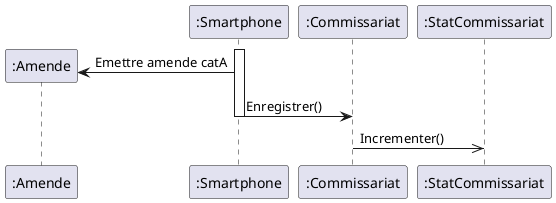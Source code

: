 @startuml


create ":Amende"

Activate ":Smartphone"

":Smartphone" -> ":Amende": Emettre amende catA

":Smartphone" -> ":Commissariat": Enregistrer()

Deactivate ":Smartphone"
":Commissariat" ->> ":StatCommissariat": Incrementer()

@enduml